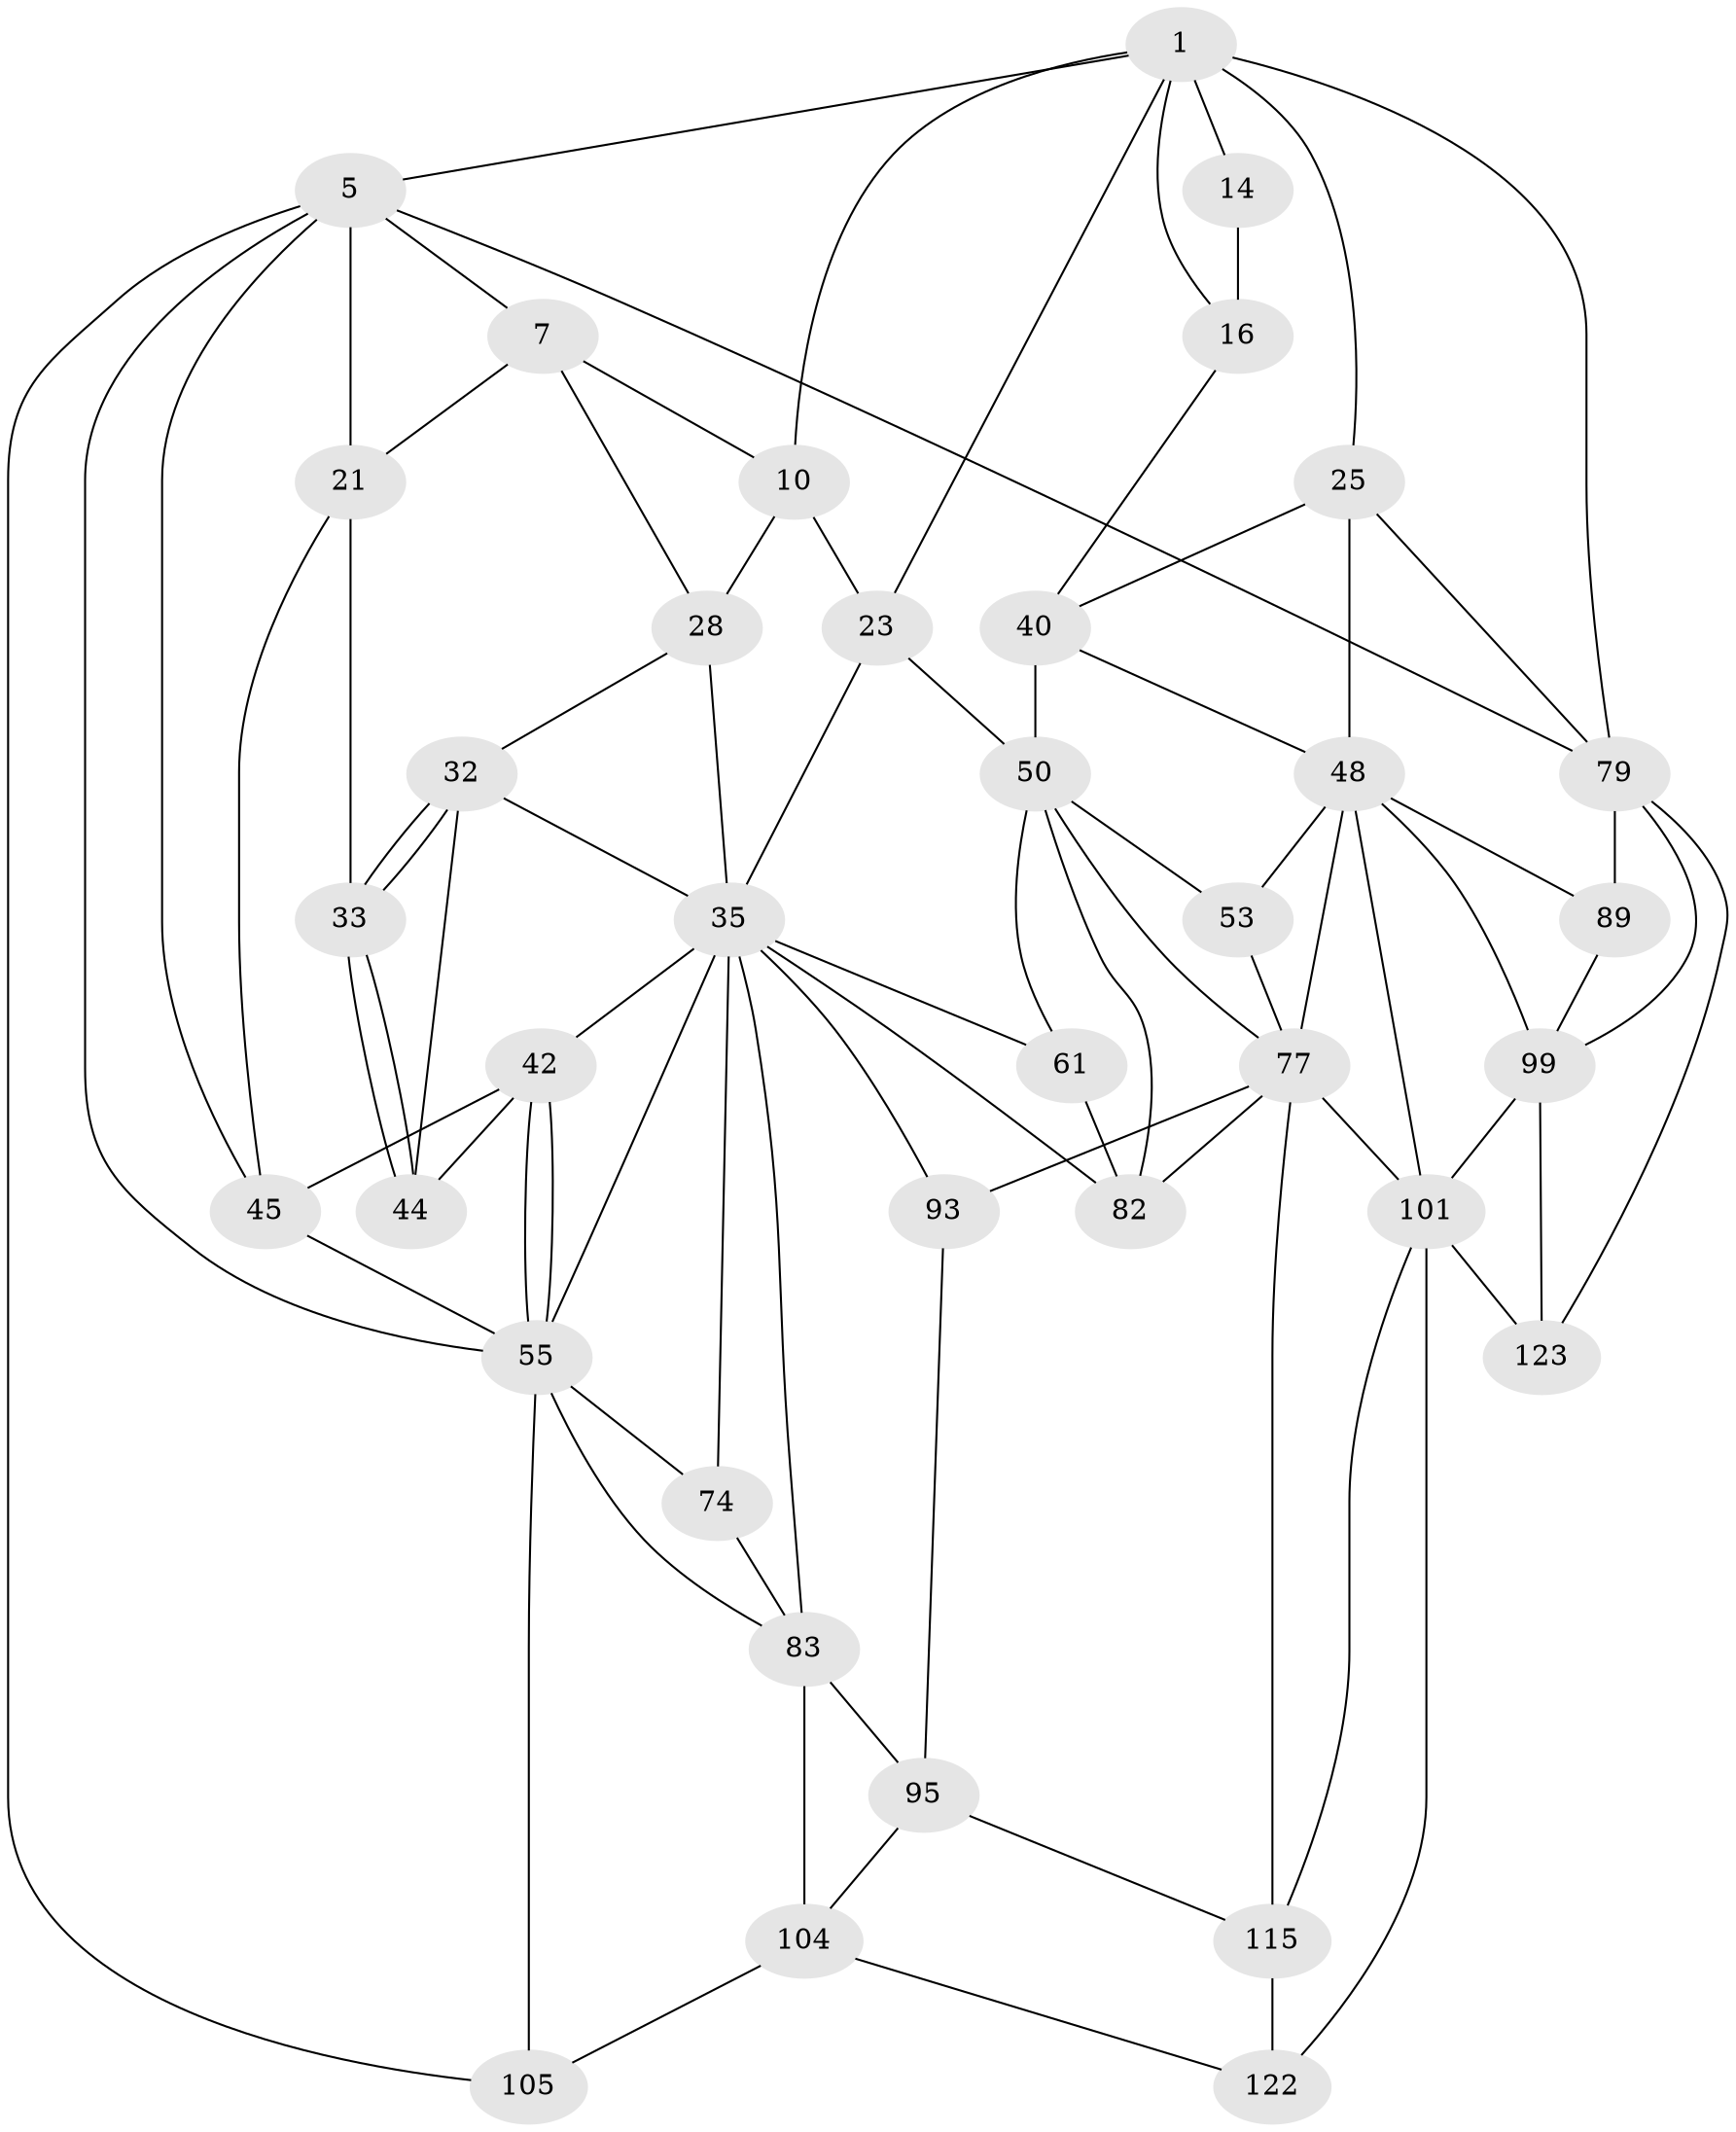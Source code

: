 // original degree distribution, {4: 0.1935483870967742, 5: 0.6129032258064516, 6: 0.1774193548387097, 3: 0.016129032258064516}
// Generated by graph-tools (version 1.1) at 2025/21/03/04/25 18:21:34]
// undirected, 37 vertices, 85 edges
graph export_dot {
graph [start="1"]
  node [color=gray90,style=filled];
  1 [pos="+0.3427445383432844+0",super="+2+9"];
  5 [pos="+0+0",super="+6+31+87"];
  7 [pos="+0+0",super="+18+8"];
  10 [pos="+0.2825012721047314+0.1522638564161167",super="+11"];
  14 [pos="+0.5856229443600193+0.03476136274620778",super="+17"];
  16 [pos="+0.6624164131422408+0.18753556574352956",super="+39"];
  21 [pos="+0.11084453834988205+0.17230552193941623",super="+30"];
  23 [pos="+0.4598606695136121+0.2881038147944364",super="+24"];
  25 [pos="+1+0.13816043756456872",super="+26+73"];
  28 [pos="+0.23137069154368214+0.23923844200723976",super="+29"];
  32 [pos="+0.1551758672635201+0.2733925869774282",super="+38"];
  33 [pos="+0.14530319950175494+0.2806312195123748"];
  35 [pos="+0.40844628267056116+0.3205941047155927",super="+36+57"];
  40 [pos="+0.6949143641301518+0.3007753486569258",super="+41"];
  42 [pos="+0.23693494090657777+0.37444617415952675",super="+43"];
  44 [pos="+0.20034151794257452+0.346406031929537"];
  45 [pos="+0+0.3141473277701545",super="+46"];
  48 [pos="+0.8388214452243891+0.426866094623041",super="+49+69"];
  50 [pos="+0.6454468909062694+0.369056169965694",super="+51+54"];
  53 [pos="+0.7103575687411252+0.4823481135122558",super="+72"];
  55 [pos="+0.23672841676562137+0.42523188270328977",super="+56"];
  61 [pos="+0.5462765071161801+0.5027157722355279",super="+62"];
  74 [pos="+0.241212133008978+0.4966492495282752",super="+75"];
  77 [pos="+0.6589317846716268+0.6150819502075887",super="+91"];
  79 [pos="+1+1",super="+80"];
  82 [pos="+0.5825793087008309+0.587476772092532",super="+88"];
  83 [pos="+0.190475571030417+0.627575701663835",super="+85"];
  89 [pos="+0.964024034752052+0.7069302961638629",super="+109"];
  93 [pos="+0.5286463316717085+0.7098068319913079",super="+94"];
  95 [pos="+0.33071941268589317+0.769787468026156",super="+116"];
  99 [pos="+0.7742569920592959+0.7315201337986854",super="+100"];
  101 [pos="+0.7302913930748635+0.7205160553446595",super="+107"];
  104 [pos="+0.21100972384995412+0.7708110691929331",super="+118"];
  105 [pos="+0.14886450339365953+0.781854525688685",super="+120+106"];
  115 [pos="+0.4883632958761362+0.8928059733285041",super="+117"];
  122 [pos="+0.561712712409395+1"];
  123 [pos="+0.6363233395025953+1"];
  1 -- 16 [weight=2];
  1 -- 5;
  1 -- 25 [weight=2];
  1 -- 79;
  1 -- 23;
  1 -- 10;
  1 -- 14 [weight=2];
  5 -- 21 [weight=2];
  5 -- 7;
  5 -- 45;
  5 -- 105;
  5 -- 55;
  5 -- 79;
  7 -- 21;
  7 -- 10;
  7 -- 28;
  10 -- 28;
  10 -- 23;
  14 -- 16;
  16 -- 40;
  21 -- 33;
  21 -- 45;
  23 -- 50;
  23 -- 35;
  25 -- 48 [weight=2];
  25 -- 40;
  25 -- 79;
  28 -- 32;
  28 -- 35;
  32 -- 33;
  32 -- 33;
  32 -- 44;
  32 -- 35;
  33 -- 44;
  33 -- 44;
  35 -- 42;
  35 -- 82;
  35 -- 83;
  35 -- 93;
  35 -- 55;
  35 -- 74 [weight=2];
  35 -- 61;
  40 -- 50;
  40 -- 48;
  42 -- 55;
  42 -- 55;
  42 -- 44;
  42 -- 45;
  45 -- 55 [weight=2];
  48 -- 53 [weight=2];
  48 -- 89;
  48 -- 99;
  48 -- 101;
  48 -- 77;
  50 -- 61 [weight=2];
  50 -- 82;
  50 -- 77;
  50 -- 53;
  53 -- 77;
  55 -- 83;
  55 -- 74;
  55 -- 105 [weight=2];
  61 -- 82;
  74 -- 83;
  77 -- 115;
  77 -- 93 [weight=2];
  77 -- 101;
  77 -- 82;
  79 -- 89 [weight=2];
  79 -- 99;
  79 -- 123;
  83 -- 104;
  83 -- 95;
  89 -- 99;
  93 -- 95;
  95 -- 115;
  95 -- 104;
  99 -- 101 [weight=2];
  99 -- 123;
  101 -- 115;
  101 -- 123;
  101 -- 122;
  104 -- 105 [weight=2];
  104 -- 122;
  115 -- 122;
}
